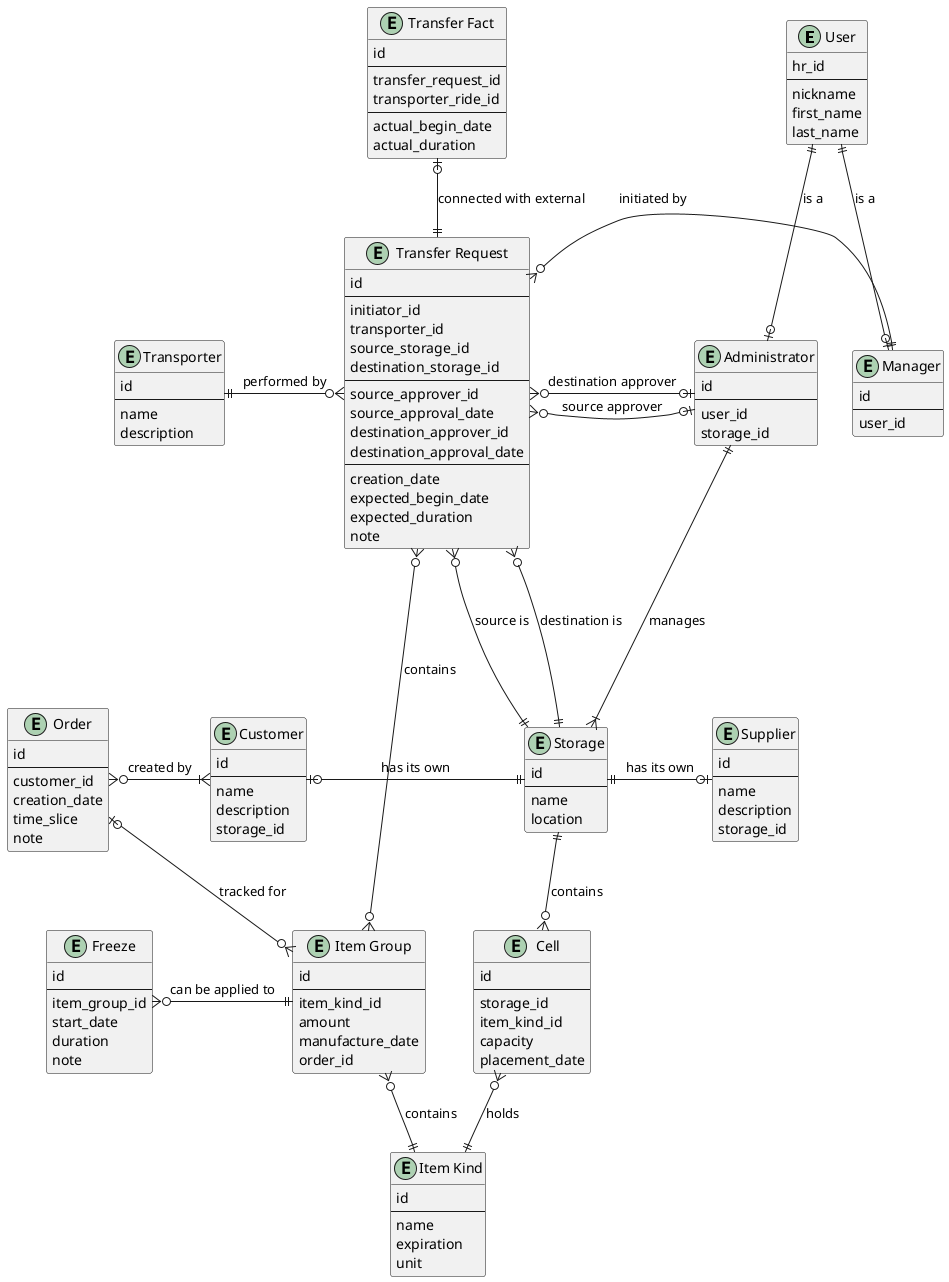 @startuml Storage Net high-level ER Diagram

entity "User" as user {
  hr_id
  --
  nickname
  first_name
  last_name
}

entity "Manager" as manager {
  id
  --
  user_id
}

entity "Administrator" as administrator {
  id
  --
  user_id
  storage_id
}

entity "Storage" as storage {
  id
  --
  name
  location
}

entity "Cell" as cell {
  id
  --
  storage_id
  item_kind_id
  capacity
  placement_date
}

entity "Item Kind" as item_kind {
  id
  --
  name
  expiration
  unit
}

entity "Item Group" as item_group {
  id
  --
  item_kind_id
  amount
  manufacture_date
  order_id
}

entity "Order" as order {
  id
  --
  customer_id
  creation_date
  time_slice
  note
}

entity "Freeze" as freeze {
  id
  --
  item_group_id
  start_date
  duration
  note
}

entity "Transfer Request" as transfer_request {
  id
  --
  initiator_id
  transporter_id
  source_storage_id
  destination_storage_id
  --
  source_approver_id
  source_approval_date
  destination_approver_id
  destination_approval_date
  --
  creation_date
  expected_begin_date
  expected_duration
  note
}

entity "Transfer Fact" as transfer {
  id
  --
  transfer_request_id
  transporter_ride_id
  --
  actual_begin_date
  actual_duration
}

entity "Transporter" as transporter {
  id
  --
  name
  description
}

entity "Supplier" as supplier {
  id
  --
  name
  description
  storage_id
}

entity "Customer" as customer {
  id
  --
  name
  description
  storage_id
}

user              ||-d-o| manager             : is a
user              ||-d-o| administrator       : is a
administrator     ||-d-|{ storage             : manages

storage           ||-d-o{ cell                : contains
cell              }o-d-|| item_kind           : holds
item_group        }o-d-|| item_kind           : contains
freeze            }o-r-|| item_group          : can be applied to

order             |o-d-o{ item_group          : tracked for

transfer_request  }o-r-||  manager            : initiated by
transfer_request  }o-l--|| transporter        : performed by
transfer_request  }o-d--|| storage            : source is
transfer_request  }o-d--|| storage            : destination is
transfer_request  }o-r-o|  administrator      : source approver
transfer_request  }o-r-o|  administrator      : destination approver
transfer_request  ||-u-o|  transfer           : connected with external
transfer_request  }o-d--o{ item_group         : contains

supplier    |o-l-|| storage   : has its own

customer    |o-r-|| storage   : has its own
customer    }|--r-o{ order    : created by

@enduml